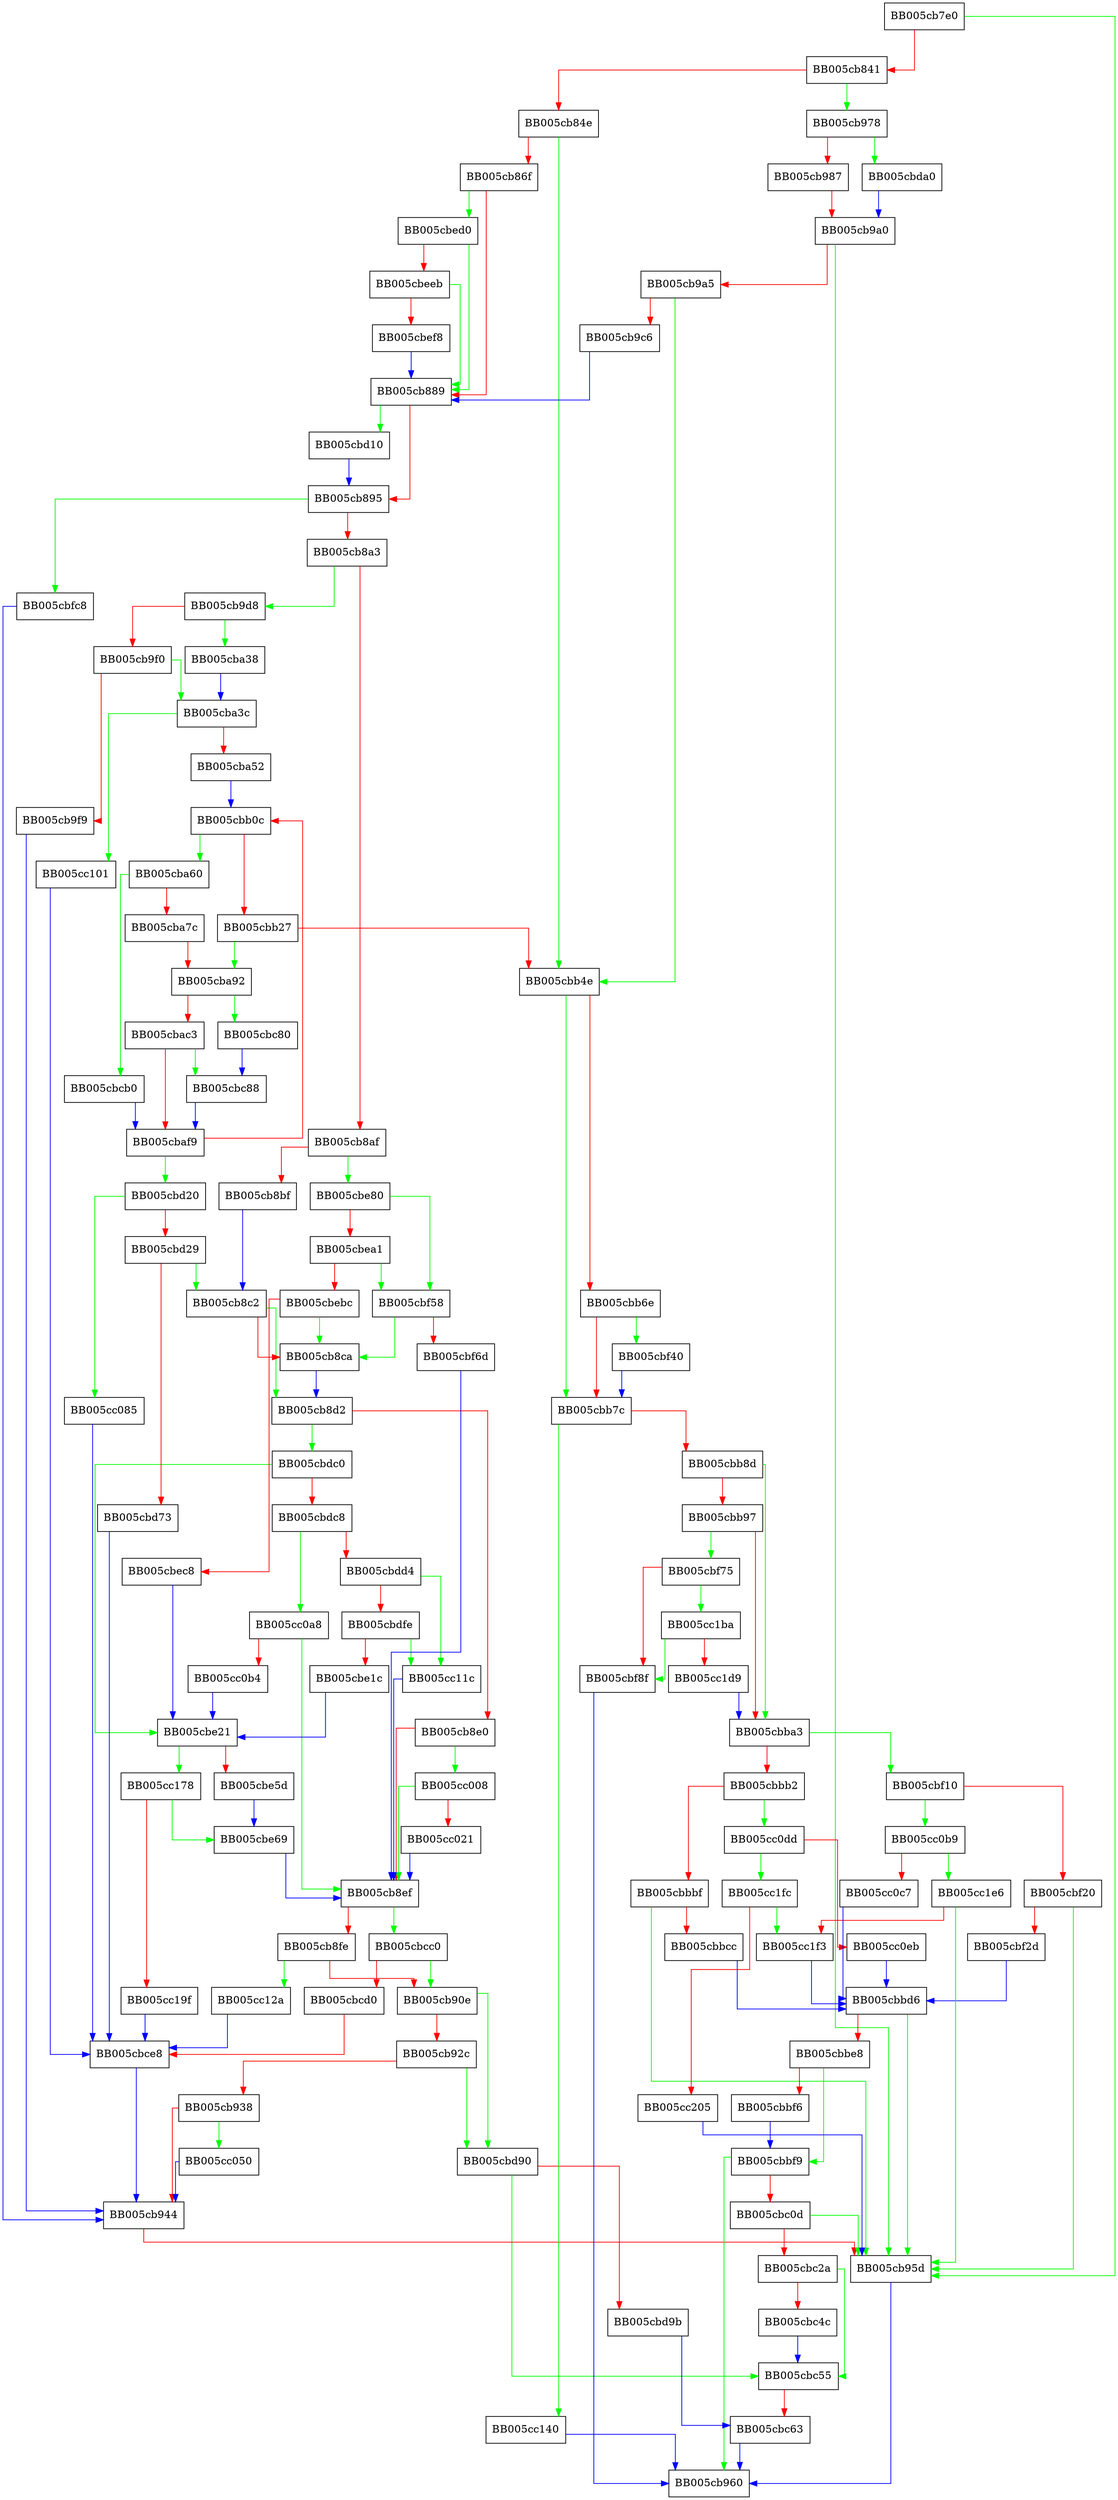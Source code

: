 digraph do_sigver_init {
  node [shape="box"];
  graph [splines=ortho];
  BB005cb7e0 -> BB005cb95d [color="green"];
  BB005cb7e0 -> BB005cb841 [color="red"];
  BB005cb841 -> BB005cb978 [color="green"];
  BB005cb841 -> BB005cb84e [color="red"];
  BB005cb84e -> BB005cbb4e [color="green"];
  BB005cb84e -> BB005cb86f [color="red"];
  BB005cb86f -> BB005cbed0 [color="green"];
  BB005cb86f -> BB005cb889 [color="red"];
  BB005cb889 -> BB005cbd10 [color="green"];
  BB005cb889 -> BB005cb895 [color="red"];
  BB005cb895 -> BB005cbfc8 [color="green"];
  BB005cb895 -> BB005cb8a3 [color="red"];
  BB005cb8a3 -> BB005cb9d8 [color="green"];
  BB005cb8a3 -> BB005cb8af [color="red"];
  BB005cb8af -> BB005cbe80 [color="green"];
  BB005cb8af -> BB005cb8bf [color="red"];
  BB005cb8bf -> BB005cb8c2 [color="blue"];
  BB005cb8c2 -> BB005cb8d2 [color="green"];
  BB005cb8c2 -> BB005cb8ca [color="red"];
  BB005cb8ca -> BB005cb8d2 [color="blue"];
  BB005cb8d2 -> BB005cbdc0 [color="green"];
  BB005cb8d2 -> BB005cb8e0 [color="red"];
  BB005cb8e0 -> BB005cc008 [color="green"];
  BB005cb8e0 -> BB005cb8ef [color="red"];
  BB005cb8ef -> BB005cbcc0 [color="green"];
  BB005cb8ef -> BB005cb8fe [color="red"];
  BB005cb8fe -> BB005cc12a [color="green"];
  BB005cb8fe -> BB005cb90e [color="red"];
  BB005cb90e -> BB005cbd90 [color="green"];
  BB005cb90e -> BB005cb92c [color="red"];
  BB005cb92c -> BB005cbd90 [color="green"];
  BB005cb92c -> BB005cb938 [color="red"];
  BB005cb938 -> BB005cc050 [color="green"];
  BB005cb938 -> BB005cb944 [color="red"];
  BB005cb944 -> BB005cb95d [color="red"];
  BB005cb95d -> BB005cb960 [color="blue"];
  BB005cb978 -> BB005cbda0 [color="green"];
  BB005cb978 -> BB005cb987 [color="red"];
  BB005cb987 -> BB005cb9a0 [color="red"];
  BB005cb9a0 -> BB005cb95d [color="green"];
  BB005cb9a0 -> BB005cb9a5 [color="red"];
  BB005cb9a5 -> BB005cbb4e [color="green"];
  BB005cb9a5 -> BB005cb9c6 [color="red"];
  BB005cb9c6 -> BB005cb889 [color="blue"];
  BB005cb9d8 -> BB005cba38 [color="green"];
  BB005cb9d8 -> BB005cb9f0 [color="red"];
  BB005cb9f0 -> BB005cba3c [color="green"];
  BB005cb9f0 -> BB005cb9f9 [color="red"];
  BB005cb9f9 -> BB005cb944 [color="blue"];
  BB005cba38 -> BB005cba3c [color="blue"];
  BB005cba3c -> BB005cc101 [color="green"];
  BB005cba3c -> BB005cba52 [color="red"];
  BB005cba52 -> BB005cbb0c [color="blue"];
  BB005cba60 -> BB005cbcb0 [color="green"];
  BB005cba60 -> BB005cba7c [color="red"];
  BB005cba7c -> BB005cba92 [color="red"];
  BB005cba92 -> BB005cbc80 [color="green"];
  BB005cba92 -> BB005cbac3 [color="red"];
  BB005cbac3 -> BB005cbc88 [color="green"];
  BB005cbac3 -> BB005cbaf9 [color="red"];
  BB005cbaf9 -> BB005cbd20 [color="green"];
  BB005cbaf9 -> BB005cbb0c [color="red"];
  BB005cbb0c -> BB005cba60 [color="green"];
  BB005cbb0c -> BB005cbb27 [color="red"];
  BB005cbb27 -> BB005cba92 [color="green"];
  BB005cbb27 -> BB005cbb4e [color="red"];
  BB005cbb4e -> BB005cbb7c [color="green"];
  BB005cbb4e -> BB005cbb6e [color="red"];
  BB005cbb6e -> BB005cbf40 [color="green"];
  BB005cbb6e -> BB005cbb7c [color="red"];
  BB005cbb7c -> BB005cc140 [color="green"];
  BB005cbb7c -> BB005cbb8d [color="red"];
  BB005cbb8d -> BB005cbba3 [color="green"];
  BB005cbb8d -> BB005cbb97 [color="red"];
  BB005cbb97 -> BB005cbf75 [color="green"];
  BB005cbb97 -> BB005cbba3 [color="red"];
  BB005cbba3 -> BB005cbf10 [color="green"];
  BB005cbba3 -> BB005cbbb2 [color="red"];
  BB005cbbb2 -> BB005cc0dd [color="green"];
  BB005cbbb2 -> BB005cbbbf [color="red"];
  BB005cbbbf -> BB005cb95d [color="green"];
  BB005cbbbf -> BB005cbbcc [color="red"];
  BB005cbbcc -> BB005cbbd6 [color="blue"];
  BB005cbbd6 -> BB005cb95d [color="green"];
  BB005cbbd6 -> BB005cbbe8 [color="red"];
  BB005cbbe8 -> BB005cbbf9 [color="green"];
  BB005cbbe8 -> BB005cbbf6 [color="red"];
  BB005cbbf6 -> BB005cbbf9 [color="blue"];
  BB005cbbf9 -> BB005cb960 [color="green"];
  BB005cbbf9 -> BB005cbc0d [color="red"];
  BB005cbc0d -> BB005cb95d [color="green"];
  BB005cbc0d -> BB005cbc2a [color="red"];
  BB005cbc2a -> BB005cbc55 [color="green"];
  BB005cbc2a -> BB005cbc4c [color="red"];
  BB005cbc4c -> BB005cbc55 [color="blue"];
  BB005cbc55 -> BB005cbc63 [color="red"];
  BB005cbc63 -> BB005cb960 [color="blue"];
  BB005cbc80 -> BB005cbc88 [color="blue"];
  BB005cbc88 -> BB005cbaf9 [color="blue"];
  BB005cbcb0 -> BB005cbaf9 [color="blue"];
  BB005cbcc0 -> BB005cb90e [color="green"];
  BB005cbcc0 -> BB005cbcd0 [color="red"];
  BB005cbcd0 -> BB005cbce8 [color="red"];
  BB005cbce8 -> BB005cb944 [color="blue"];
  BB005cbd10 -> BB005cb895 [color="blue"];
  BB005cbd20 -> BB005cc085 [color="green"];
  BB005cbd20 -> BB005cbd29 [color="red"];
  BB005cbd29 -> BB005cb8c2 [color="green"];
  BB005cbd29 -> BB005cbd73 [color="red"];
  BB005cbd73 -> BB005cbce8 [color="blue"];
  BB005cbd90 -> BB005cbc55 [color="green"];
  BB005cbd90 -> BB005cbd9b [color="red"];
  BB005cbd9b -> BB005cbc63 [color="blue"];
  BB005cbda0 -> BB005cb9a0 [color="blue"];
  BB005cbdc0 -> BB005cbe21 [color="green"];
  BB005cbdc0 -> BB005cbdc8 [color="red"];
  BB005cbdc8 -> BB005cc0a8 [color="green"];
  BB005cbdc8 -> BB005cbdd4 [color="red"];
  BB005cbdd4 -> BB005cc11c [color="green"];
  BB005cbdd4 -> BB005cbdfe [color="red"];
  BB005cbdfe -> BB005cc11c [color="green"];
  BB005cbdfe -> BB005cbe1c [color="red"];
  BB005cbe1c -> BB005cbe21 [color="blue"];
  BB005cbe21 -> BB005cc178 [color="green"];
  BB005cbe21 -> BB005cbe5d [color="red"];
  BB005cbe5d -> BB005cbe69 [color="blue"];
  BB005cbe69 -> BB005cb8ef [color="blue"];
  BB005cbe80 -> BB005cbf58 [color="green"];
  BB005cbe80 -> BB005cbea1 [color="red"];
  BB005cbea1 -> BB005cbf58 [color="green"];
  BB005cbea1 -> BB005cbebc [color="red"];
  BB005cbebc -> BB005cb8ca [color="green"];
  BB005cbebc -> BB005cbec8 [color="red"];
  BB005cbec8 -> BB005cbe21 [color="blue"];
  BB005cbed0 -> BB005cb889 [color="green"];
  BB005cbed0 -> BB005cbeeb [color="red"];
  BB005cbeeb -> BB005cb889 [color="green"];
  BB005cbeeb -> BB005cbef8 [color="red"];
  BB005cbef8 -> BB005cb889 [color="blue"];
  BB005cbf10 -> BB005cc0b9 [color="green"];
  BB005cbf10 -> BB005cbf20 [color="red"];
  BB005cbf20 -> BB005cb95d [color="green"];
  BB005cbf20 -> BB005cbf2d [color="red"];
  BB005cbf2d -> BB005cbbd6 [color="blue"];
  BB005cbf40 -> BB005cbb7c [color="blue"];
  BB005cbf58 -> BB005cb8ca [color="green"];
  BB005cbf58 -> BB005cbf6d [color="red"];
  BB005cbf6d -> BB005cb8ef [color="blue"];
  BB005cbf75 -> BB005cc1ba [color="green"];
  BB005cbf75 -> BB005cbf8f [color="red"];
  BB005cbf8f -> BB005cb960 [color="blue"];
  BB005cbfc8 -> BB005cb944 [color="blue"];
  BB005cc008 -> BB005cb8ef [color="green"];
  BB005cc008 -> BB005cc021 [color="red"];
  BB005cc021 -> BB005cb8ef [color="blue"];
  BB005cc050 -> BB005cb944 [color="blue"];
  BB005cc085 -> BB005cbce8 [color="blue"];
  BB005cc0a8 -> BB005cb8ef [color="green"];
  BB005cc0a8 -> BB005cc0b4 [color="red"];
  BB005cc0b4 -> BB005cbe21 [color="blue"];
  BB005cc0b9 -> BB005cc1e6 [color="green"];
  BB005cc0b9 -> BB005cc0c7 [color="red"];
  BB005cc0c7 -> BB005cbbd6 [color="blue"];
  BB005cc0dd -> BB005cc1fc [color="green"];
  BB005cc0dd -> BB005cc0eb [color="red"];
  BB005cc0eb -> BB005cbbd6 [color="blue"];
  BB005cc101 -> BB005cbce8 [color="blue"];
  BB005cc11c -> BB005cb8ef [color="blue"];
  BB005cc12a -> BB005cbce8 [color="blue"];
  BB005cc140 -> BB005cb960 [color="blue"];
  BB005cc178 -> BB005cbe69 [color="green"];
  BB005cc178 -> BB005cc19f [color="red"];
  BB005cc19f -> BB005cbce8 [color="blue"];
  BB005cc1ba -> BB005cbf8f [color="green"];
  BB005cc1ba -> BB005cc1d9 [color="red"];
  BB005cc1d9 -> BB005cbba3 [color="blue"];
  BB005cc1e6 -> BB005cb95d [color="green"];
  BB005cc1e6 -> BB005cc1f3 [color="red"];
  BB005cc1f3 -> BB005cbbd6 [color="blue"];
  BB005cc1fc -> BB005cc1f3 [color="green"];
  BB005cc1fc -> BB005cc205 [color="red"];
  BB005cc205 -> BB005cb95d [color="blue"];
}